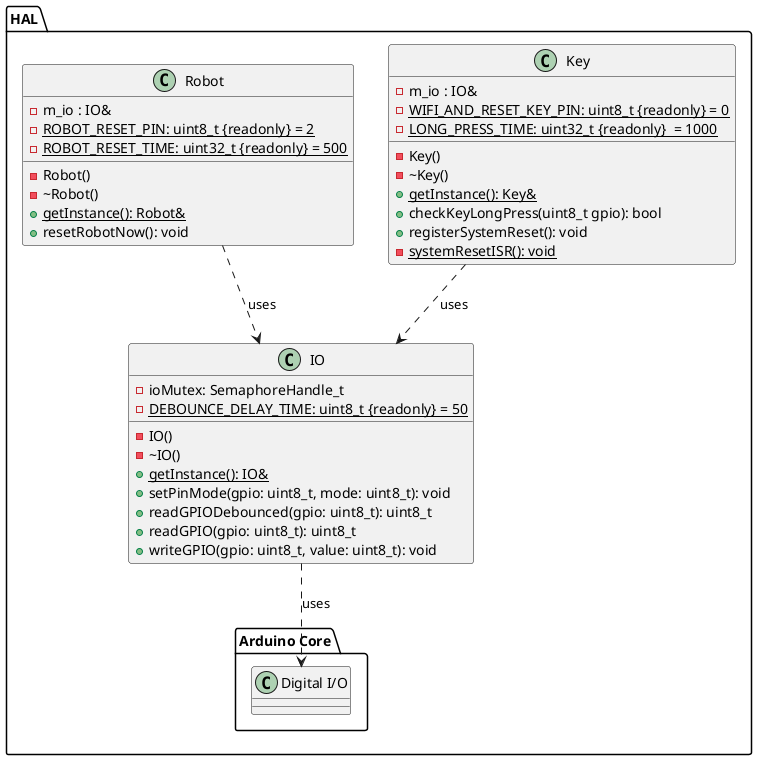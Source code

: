 @startuml
package HAL
{
    package "Arduino Core"
    {
        class "Digital I/O" as ArduinoIO
    }

    class IO
    {
        - ioMutex: SemaphoreHandle_t
        {static} - DEBOUNCE_DELAY_TIME: uint8_t {readonly} = 50
        - IO()
        - ~IO()
        + {static} getInstance(): IO&
        + setPinMode(gpio: uint8_t, mode: uint8_t): void
        + readGPIODebounced(gpio: uint8_t): uint8_t
        + readGPIO(gpio: uint8_t): uint8_t
        + writeGPIO(gpio: uint8_t, value: uint8_t): void
    }
    IO  ..> ArduinoIO : uses

    class Key
    {
        - m_io : IO&
        {static} - WIFI_AND_RESET_KEY_PIN: uint8_t {readonly} = 0
        {static} - LONG_PRESS_TIME: uint32_t {readonly}  = 1000
        - Key()
        - ~Key()
        {static} + getInstance(): Key&
        + checkKeyLongPress(uint8_t gpio): bool
        + registerSystemReset(): void
        - {static} systemResetISR(): void
    }
    Key ..> IO : uses

    class Robot
    {
        - m_io : IO&
        {static} - ROBOT_RESET_PIN: uint8_t {readonly} = 2
        {static} - ROBOT_RESET_TIME: uint32_t {readonly} = 500
        - Robot()
        - ~Robot()
        {static} + getInstance(): Robot&
        + resetRobotNow(): void
    }
    Robot ..> IO : uses
}
@enduml